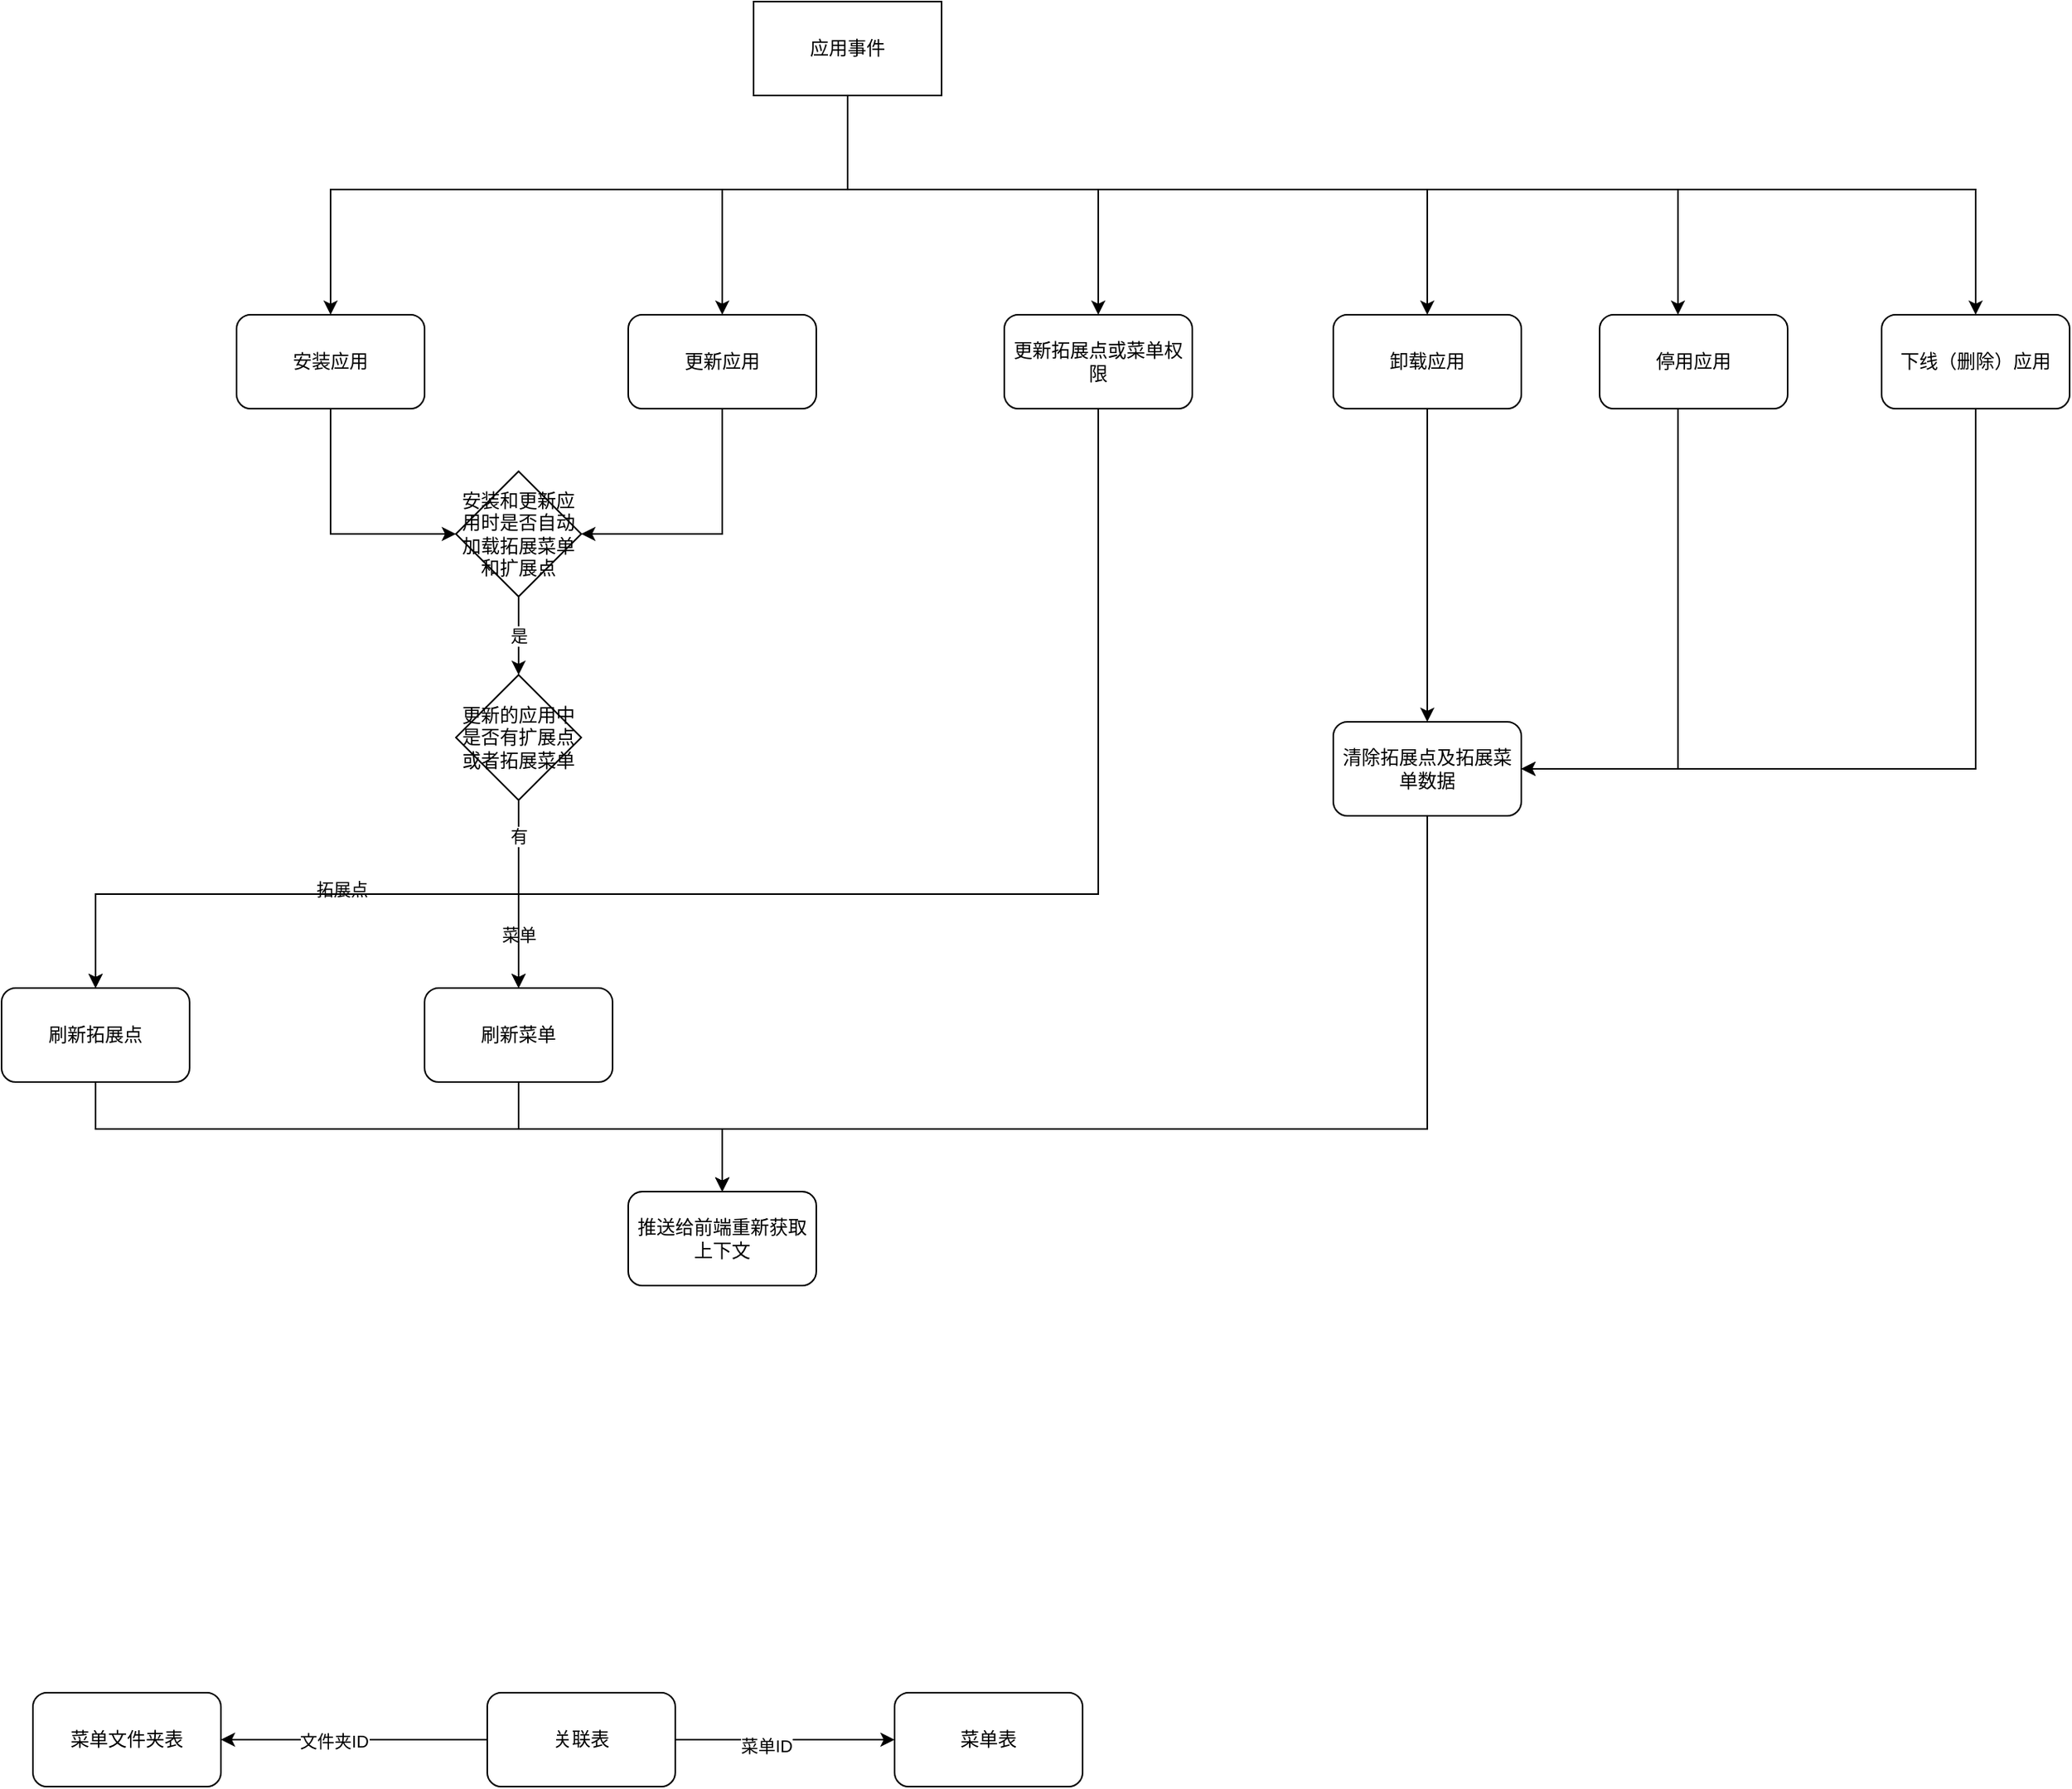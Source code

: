 <mxfile version="14.0.1" type="github">
  <diagram id="7MIxT5UIpUdMo_QVejmj" name="Page-1">
    <mxGraphModel dx="2066" dy="1129" grid="1" gridSize="10" guides="1" tooltips="1" connect="1" arrows="1" fold="1" page="1" pageScale="1" pageWidth="850" pageHeight="1100" math="0" shadow="0">
      <root>
        <mxCell id="0" />
        <mxCell id="1" parent="0" />
        <mxCell id="LFSgbuKOP7hiEkza39Ik-3" value="" style="edgeStyle=orthogonalEdgeStyle;rounded=0;orthogonalLoop=1;jettySize=auto;html=1;entryX=0;entryY=0.5;entryDx=0;entryDy=0;" edge="1" parent="1" source="LFSgbuKOP7hiEkza39Ik-1" target="LFSgbuKOP7hiEkza39Ik-32">
          <mxGeometry relative="1" as="geometry">
            <Array as="points">
              <mxPoint x="500" y="520" />
            </Array>
          </mxGeometry>
        </mxCell>
        <mxCell id="LFSgbuKOP7hiEkza39Ik-1" value="安装应用" style="rounded=1;whiteSpace=wrap;html=1;" vertex="1" parent="1">
          <mxGeometry x="440" y="380" width="120" height="60" as="geometry" />
        </mxCell>
        <mxCell id="LFSgbuKOP7hiEkza39Ik-7" style="edgeStyle=orthogonalEdgeStyle;rounded=0;orthogonalLoop=1;jettySize=auto;html=1;entryX=0.5;entryY=0;entryDx=0;entryDy=0;" edge="1" parent="1" source="LFSgbuKOP7hiEkza39Ik-2" target="LFSgbuKOP7hiEkza39Ik-6">
          <mxGeometry relative="1" as="geometry">
            <Array as="points">
              <mxPoint x="620" y="750" />
              <mxPoint x="350" y="750" />
            </Array>
          </mxGeometry>
        </mxCell>
        <mxCell id="LFSgbuKOP7hiEkza39Ik-8" value="拓展点" style="edgeLabel;html=1;align=center;verticalAlign=middle;resizable=0;points=[];" vertex="1" connectable="0" parent="LFSgbuKOP7hiEkza39Ik-7">
          <mxGeometry x="-0.109" y="-3" relative="1" as="geometry">
            <mxPoint as="offset" />
          </mxGeometry>
        </mxCell>
        <mxCell id="LFSgbuKOP7hiEkza39Ik-11" style="edgeStyle=orthogonalEdgeStyle;rounded=0;orthogonalLoop=1;jettySize=auto;html=1;" edge="1" parent="1" source="LFSgbuKOP7hiEkza39Ik-2" target="LFSgbuKOP7hiEkza39Ik-10">
          <mxGeometry relative="1" as="geometry">
            <Array as="points">
              <mxPoint x="620" y="750" />
              <mxPoint x="620" y="750" />
            </Array>
          </mxGeometry>
        </mxCell>
        <mxCell id="LFSgbuKOP7hiEkza39Ik-12" value="菜单" style="edgeLabel;html=1;align=center;verticalAlign=middle;resizable=0;points=[];" vertex="1" connectable="0" parent="LFSgbuKOP7hiEkza39Ik-11">
          <mxGeometry x="0.175" y="-2" relative="1" as="geometry">
            <mxPoint x="2" y="15" as="offset" />
          </mxGeometry>
        </mxCell>
        <mxCell id="LFSgbuKOP7hiEkza39Ik-16" value="有" style="edgeLabel;html=1;align=center;verticalAlign=middle;resizable=0;points=[];" vertex="1" connectable="0" parent="LFSgbuKOP7hiEkza39Ik-11">
          <mxGeometry x="-0.855" relative="1" as="geometry">
            <mxPoint y="14" as="offset" />
          </mxGeometry>
        </mxCell>
        <mxCell id="LFSgbuKOP7hiEkza39Ik-2" value="更新的应用中是否有扩展点或者拓展菜单" style="rhombus;whiteSpace=wrap;html=1;" vertex="1" parent="1">
          <mxGeometry x="580" y="610" width="80" height="80" as="geometry" />
        </mxCell>
        <mxCell id="LFSgbuKOP7hiEkza39Ik-5" style="edgeStyle=orthogonalEdgeStyle;rounded=0;orthogonalLoop=1;jettySize=auto;html=1;entryX=0.5;entryY=0;entryDx=0;entryDy=0;" edge="1" parent="1" source="LFSgbuKOP7hiEkza39Ik-4" target="LFSgbuKOP7hiEkza39Ik-1">
          <mxGeometry relative="1" as="geometry">
            <Array as="points">
              <mxPoint x="830" y="300" />
              <mxPoint x="500" y="300" />
            </Array>
          </mxGeometry>
        </mxCell>
        <mxCell id="LFSgbuKOP7hiEkza39Ik-19" style="edgeStyle=orthogonalEdgeStyle;rounded=0;orthogonalLoop=1;jettySize=auto;html=1;" edge="1" parent="1" source="LFSgbuKOP7hiEkza39Ik-4" target="LFSgbuKOP7hiEkza39Ik-17">
          <mxGeometry relative="1" as="geometry">
            <Array as="points">
              <mxPoint x="830" y="300" />
              <mxPoint x="750" y="300" />
            </Array>
          </mxGeometry>
        </mxCell>
        <mxCell id="LFSgbuKOP7hiEkza39Ik-21" style="edgeStyle=orthogonalEdgeStyle;rounded=0;orthogonalLoop=1;jettySize=auto;html=1;" edge="1" parent="1" source="LFSgbuKOP7hiEkza39Ik-4" target="LFSgbuKOP7hiEkza39Ik-20">
          <mxGeometry relative="1" as="geometry">
            <Array as="points">
              <mxPoint x="830" y="300" />
              <mxPoint x="1200" y="300" />
            </Array>
          </mxGeometry>
        </mxCell>
        <mxCell id="LFSgbuKOP7hiEkza39Ik-27" style="edgeStyle=orthogonalEdgeStyle;rounded=0;orthogonalLoop=1;jettySize=auto;html=1;entryX=0.5;entryY=0;entryDx=0;entryDy=0;" edge="1" parent="1" source="LFSgbuKOP7hiEkza39Ik-4" target="LFSgbuKOP7hiEkza39Ik-26">
          <mxGeometry relative="1" as="geometry">
            <Array as="points">
              <mxPoint x="830" y="300" />
              <mxPoint x="990" y="300" />
            </Array>
          </mxGeometry>
        </mxCell>
        <mxCell id="LFSgbuKOP7hiEkza39Ik-53" style="edgeStyle=orthogonalEdgeStyle;rounded=0;orthogonalLoop=1;jettySize=auto;html=1;" edge="1" parent="1" source="LFSgbuKOP7hiEkza39Ik-4" target="LFSgbuKOP7hiEkza39Ik-52">
          <mxGeometry relative="1" as="geometry">
            <Array as="points">
              <mxPoint x="830" y="300" />
              <mxPoint x="1360" y="300" />
            </Array>
          </mxGeometry>
        </mxCell>
        <mxCell id="LFSgbuKOP7hiEkza39Ik-57" style="edgeStyle=orthogonalEdgeStyle;rounded=0;orthogonalLoop=1;jettySize=auto;html=1;entryX=0.5;entryY=0;entryDx=0;entryDy=0;" edge="1" parent="1" source="LFSgbuKOP7hiEkza39Ik-4" target="LFSgbuKOP7hiEkza39Ik-56">
          <mxGeometry relative="1" as="geometry">
            <Array as="points">
              <mxPoint x="830" y="300" />
              <mxPoint x="1550" y="300" />
            </Array>
          </mxGeometry>
        </mxCell>
        <mxCell id="LFSgbuKOP7hiEkza39Ik-4" value="应用事件" style="rounded=0;whiteSpace=wrap;html=1;" vertex="1" parent="1">
          <mxGeometry x="770" y="180" width="120" height="60" as="geometry" />
        </mxCell>
        <mxCell id="LFSgbuKOP7hiEkza39Ik-14" style="edgeStyle=orthogonalEdgeStyle;rounded=0;orthogonalLoop=1;jettySize=auto;html=1;" edge="1" parent="1" source="LFSgbuKOP7hiEkza39Ik-6" target="LFSgbuKOP7hiEkza39Ik-13">
          <mxGeometry relative="1" as="geometry">
            <Array as="points">
              <mxPoint x="350" y="900" />
              <mxPoint x="750" y="900" />
            </Array>
          </mxGeometry>
        </mxCell>
        <mxCell id="LFSgbuKOP7hiEkza39Ik-6" value="刷新拓展点" style="rounded=1;whiteSpace=wrap;html=1;" vertex="1" parent="1">
          <mxGeometry x="290" y="810" width="120" height="60" as="geometry" />
        </mxCell>
        <mxCell id="LFSgbuKOP7hiEkza39Ik-15" style="edgeStyle=orthogonalEdgeStyle;rounded=0;orthogonalLoop=1;jettySize=auto;html=1;" edge="1" parent="1" source="LFSgbuKOP7hiEkza39Ik-10" target="LFSgbuKOP7hiEkza39Ik-13">
          <mxGeometry relative="1" as="geometry">
            <Array as="points">
              <mxPoint x="620" y="900" />
              <mxPoint x="750" y="900" />
            </Array>
          </mxGeometry>
        </mxCell>
        <mxCell id="LFSgbuKOP7hiEkza39Ik-10" value="刷新菜单" style="rounded=1;whiteSpace=wrap;html=1;" vertex="1" parent="1">
          <mxGeometry x="560" y="810" width="120" height="60" as="geometry" />
        </mxCell>
        <mxCell id="LFSgbuKOP7hiEkza39Ik-13" value="推送给前端重新获取上下文" style="rounded=1;whiteSpace=wrap;html=1;" vertex="1" parent="1">
          <mxGeometry x="690" y="940" width="120" height="60" as="geometry" />
        </mxCell>
        <mxCell id="LFSgbuKOP7hiEkza39Ik-18" style="edgeStyle=orthogonalEdgeStyle;rounded=0;orthogonalLoop=1;jettySize=auto;html=1;entryX=1;entryY=0.5;entryDx=0;entryDy=0;" edge="1" parent="1" source="LFSgbuKOP7hiEkza39Ik-17" target="LFSgbuKOP7hiEkza39Ik-32">
          <mxGeometry relative="1" as="geometry">
            <Array as="points">
              <mxPoint x="750" y="520" />
            </Array>
          </mxGeometry>
        </mxCell>
        <mxCell id="LFSgbuKOP7hiEkza39Ik-17" value="更新应用" style="rounded=1;whiteSpace=wrap;html=1;" vertex="1" parent="1">
          <mxGeometry x="690" y="380" width="120" height="60" as="geometry" />
        </mxCell>
        <mxCell id="LFSgbuKOP7hiEkza39Ik-24" style="edgeStyle=orthogonalEdgeStyle;rounded=0;orthogonalLoop=1;jettySize=auto;html=1;" edge="1" parent="1" source="LFSgbuKOP7hiEkza39Ik-20" target="LFSgbuKOP7hiEkza39Ik-23">
          <mxGeometry relative="1" as="geometry">
            <Array as="points">
              <mxPoint x="1220" y="660" />
            </Array>
          </mxGeometry>
        </mxCell>
        <mxCell id="LFSgbuKOP7hiEkza39Ik-20" value="卸载应用" style="rounded=1;whiteSpace=wrap;html=1;" vertex="1" parent="1">
          <mxGeometry x="1140" y="380" width="120" height="60" as="geometry" />
        </mxCell>
        <mxCell id="LFSgbuKOP7hiEkza39Ik-25" style="edgeStyle=orthogonalEdgeStyle;rounded=0;orthogonalLoop=1;jettySize=auto;html=1;entryX=0.5;entryY=0;entryDx=0;entryDy=0;" edge="1" parent="1" source="LFSgbuKOP7hiEkza39Ik-23" target="LFSgbuKOP7hiEkza39Ik-13">
          <mxGeometry relative="1" as="geometry">
            <Array as="points">
              <mxPoint x="1200" y="900" />
              <mxPoint x="750" y="900" />
            </Array>
          </mxGeometry>
        </mxCell>
        <mxCell id="LFSgbuKOP7hiEkza39Ik-23" value="清除拓展点及拓展菜单数据" style="rounded=1;whiteSpace=wrap;html=1;" vertex="1" parent="1">
          <mxGeometry x="1140" y="640" width="120" height="60" as="geometry" />
        </mxCell>
        <mxCell id="LFSgbuKOP7hiEkza39Ik-28" style="edgeStyle=orthogonalEdgeStyle;rounded=0;orthogonalLoop=1;jettySize=auto;html=1;entryX=0.5;entryY=0;entryDx=0;entryDy=0;" edge="1" parent="1" source="LFSgbuKOP7hiEkza39Ik-26" target="LFSgbuKOP7hiEkza39Ik-10">
          <mxGeometry relative="1" as="geometry">
            <Array as="points">
              <mxPoint x="990" y="750" />
              <mxPoint x="620" y="750" />
            </Array>
          </mxGeometry>
        </mxCell>
        <mxCell id="LFSgbuKOP7hiEkza39Ik-31" style="edgeStyle=orthogonalEdgeStyle;rounded=0;orthogonalLoop=1;jettySize=auto;html=1;" edge="1" parent="1" source="LFSgbuKOP7hiEkza39Ik-26" target="LFSgbuKOP7hiEkza39Ik-6">
          <mxGeometry relative="1" as="geometry">
            <Array as="points">
              <mxPoint x="990" y="750" />
              <mxPoint x="350" y="750" />
            </Array>
          </mxGeometry>
        </mxCell>
        <mxCell id="LFSgbuKOP7hiEkza39Ik-26" value="更新拓展点或菜单权限" style="rounded=1;whiteSpace=wrap;html=1;" vertex="1" parent="1">
          <mxGeometry x="930" y="380" width="120" height="60" as="geometry" />
        </mxCell>
        <mxCell id="LFSgbuKOP7hiEkza39Ik-33" value="是" style="edgeStyle=orthogonalEdgeStyle;rounded=0;orthogonalLoop=1;jettySize=auto;html=1;" edge="1" parent="1" source="LFSgbuKOP7hiEkza39Ik-32" target="LFSgbuKOP7hiEkza39Ik-2">
          <mxGeometry relative="1" as="geometry">
            <Array as="points">
              <mxPoint x="620" y="580" />
              <mxPoint x="620" y="580" />
            </Array>
            <mxPoint as="offset" />
          </mxGeometry>
        </mxCell>
        <mxCell id="LFSgbuKOP7hiEkza39Ik-32" value="安装和更新应用时是否自动加载拓展菜单和扩展点" style="rhombus;whiteSpace=wrap;html=1;" vertex="1" parent="1">
          <mxGeometry x="580" y="480" width="80" height="80" as="geometry" />
        </mxCell>
        <mxCell id="LFSgbuKOP7hiEkza39Ik-45" value="菜单文件夹表" style="rounded=1;whiteSpace=wrap;html=1;" vertex="1" parent="1">
          <mxGeometry x="310" y="1260" width="120" height="60" as="geometry" />
        </mxCell>
        <mxCell id="LFSgbuKOP7hiEkza39Ik-46" value="菜单表" style="rounded=1;whiteSpace=wrap;html=1;" vertex="1" parent="1">
          <mxGeometry x="860" y="1260" width="120" height="60" as="geometry" />
        </mxCell>
        <mxCell id="LFSgbuKOP7hiEkza39Ik-48" value="" style="edgeStyle=orthogonalEdgeStyle;rounded=0;orthogonalLoop=1;jettySize=auto;html=1;" edge="1" parent="1" source="LFSgbuKOP7hiEkza39Ik-47" target="LFSgbuKOP7hiEkza39Ik-45">
          <mxGeometry relative="1" as="geometry" />
        </mxCell>
        <mxCell id="LFSgbuKOP7hiEkza39Ik-50" value="文件夹ID" style="edgeLabel;html=1;align=center;verticalAlign=middle;resizable=0;points=[];" vertex="1" connectable="0" parent="LFSgbuKOP7hiEkza39Ik-48">
          <mxGeometry x="0.156" y="1" relative="1" as="geometry">
            <mxPoint as="offset" />
          </mxGeometry>
        </mxCell>
        <mxCell id="LFSgbuKOP7hiEkza39Ik-49" value="" style="edgeStyle=orthogonalEdgeStyle;rounded=0;orthogonalLoop=1;jettySize=auto;html=1;" edge="1" parent="1" source="LFSgbuKOP7hiEkza39Ik-47" target="LFSgbuKOP7hiEkza39Ik-46">
          <mxGeometry relative="1" as="geometry" />
        </mxCell>
        <mxCell id="LFSgbuKOP7hiEkza39Ik-51" value="菜单ID" style="edgeLabel;html=1;align=center;verticalAlign=middle;resizable=0;points=[];" vertex="1" connectable="0" parent="LFSgbuKOP7hiEkza39Ik-49">
          <mxGeometry x="-0.178" y="-4" relative="1" as="geometry">
            <mxPoint as="offset" />
          </mxGeometry>
        </mxCell>
        <mxCell id="LFSgbuKOP7hiEkza39Ik-47" value="关联表" style="rounded=1;whiteSpace=wrap;html=1;" vertex="1" parent="1">
          <mxGeometry x="600" y="1260" width="120" height="60" as="geometry" />
        </mxCell>
        <mxCell id="LFSgbuKOP7hiEkza39Ik-55" style="edgeStyle=orthogonalEdgeStyle;rounded=0;orthogonalLoop=1;jettySize=auto;html=1;entryX=1;entryY=0.5;entryDx=0;entryDy=0;" edge="1" parent="1" source="LFSgbuKOP7hiEkza39Ik-52" target="LFSgbuKOP7hiEkza39Ik-23">
          <mxGeometry relative="1" as="geometry">
            <mxPoint x="1240" y="670" as="targetPoint" />
            <Array as="points">
              <mxPoint x="1360" y="670" />
            </Array>
          </mxGeometry>
        </mxCell>
        <mxCell id="LFSgbuKOP7hiEkza39Ik-52" value="停用应用" style="rounded=1;whiteSpace=wrap;html=1;" vertex="1" parent="1">
          <mxGeometry x="1310" y="380" width="120" height="60" as="geometry" />
        </mxCell>
        <mxCell id="LFSgbuKOP7hiEkza39Ik-58" style="edgeStyle=orthogonalEdgeStyle;rounded=0;orthogonalLoop=1;jettySize=auto;html=1;entryX=1;entryY=0.5;entryDx=0;entryDy=0;" edge="1" parent="1" source="LFSgbuKOP7hiEkza39Ik-56" target="LFSgbuKOP7hiEkza39Ik-23">
          <mxGeometry relative="1" as="geometry">
            <Array as="points">
              <mxPoint x="1550" y="670" />
            </Array>
          </mxGeometry>
        </mxCell>
        <mxCell id="LFSgbuKOP7hiEkza39Ik-56" value="下线（删除）应用" style="rounded=1;whiteSpace=wrap;html=1;" vertex="1" parent="1">
          <mxGeometry x="1490" y="380" width="120" height="60" as="geometry" />
        </mxCell>
      </root>
    </mxGraphModel>
  </diagram>
</mxfile>
